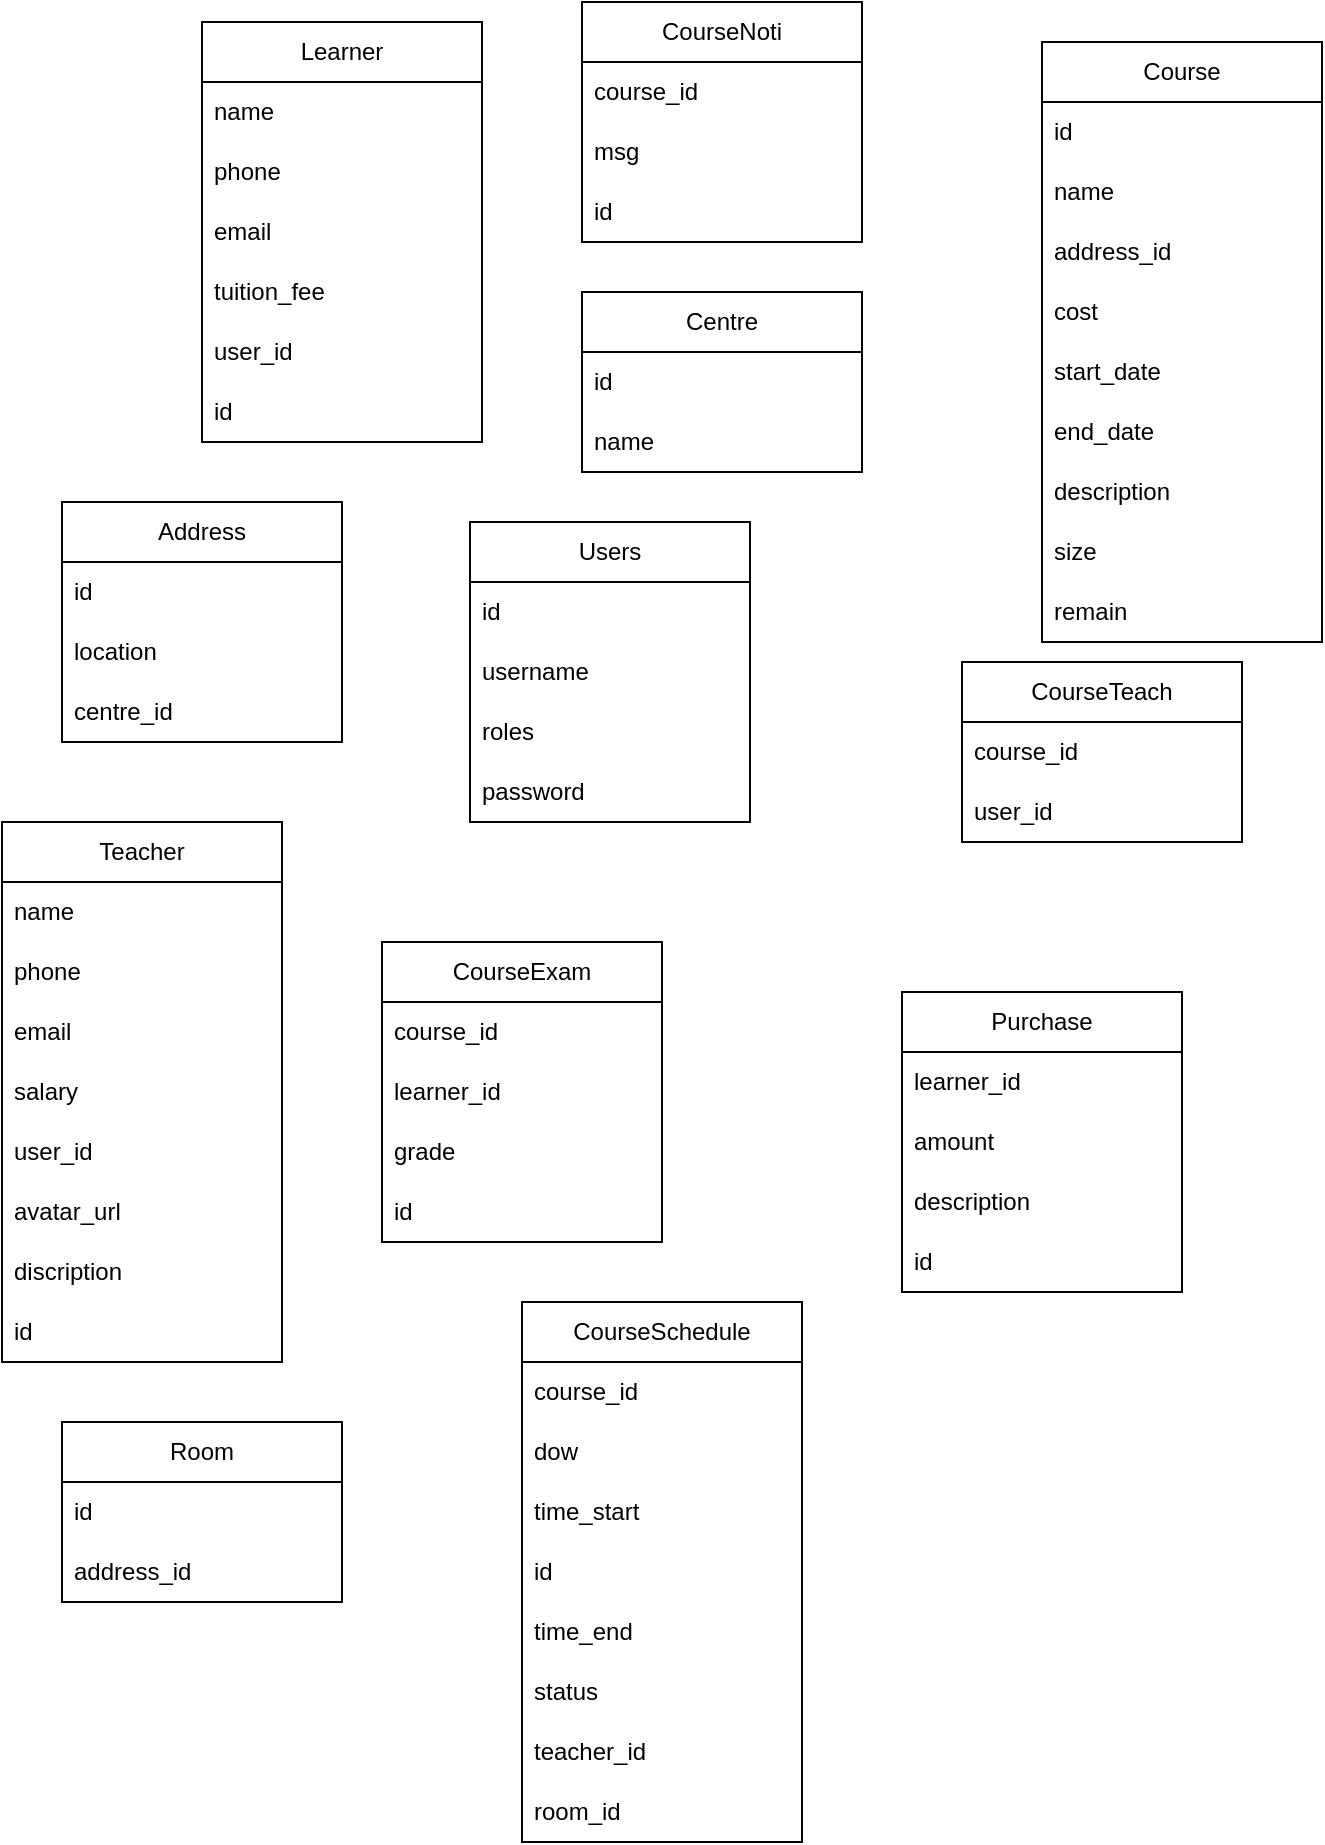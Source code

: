 <mxfile version="20.5.3" type="embed"><diagram id="C5RBs43oDa-KdzZeNtuy" name="Page-1"><mxGraphModel dx="782" dy="354" grid="1" gridSize="10" guides="1" tooltips="1" connect="1" arrows="1" fold="1" page="1" pageScale="1" pageWidth="827" pageHeight="1169" math="0" shadow="0"><root><mxCell id="WIyWlLk6GJQsqaUBKTNV-0"/><mxCell id="WIyWlLk6GJQsqaUBKTNV-1" parent="WIyWlLk6GJQsqaUBKTNV-0"/><mxCell id="IlD4w0ldlLyZ4OkS26fk-3" value="Centre" style="swimlane;fontStyle=0;childLayout=stackLayout;horizontal=1;startSize=30;horizontalStack=0;resizeParent=1;resizeParentMax=0;resizeLast=0;collapsible=1;marginBottom=0;whiteSpace=wrap;html=1;" parent="WIyWlLk6GJQsqaUBKTNV-1" vertex="1"><mxGeometry x="330" y="175" width="140" height="90" as="geometry"/></mxCell><mxCell id="IlD4w0ldlLyZ4OkS26fk-4" value="id" style="text;strokeColor=none;fillColor=none;align=left;verticalAlign=middle;spacingLeft=4;spacingRight=4;overflow=hidden;points=[[0,0.5],[1,0.5]];portConstraint=eastwest;rotatable=0;whiteSpace=wrap;html=1;" parent="IlD4w0ldlLyZ4OkS26fk-3" vertex="1"><mxGeometry y="30" width="140" height="30" as="geometry"/></mxCell><mxCell id="IlD4w0ldlLyZ4OkS26fk-5" value="name" style="text;strokeColor=none;fillColor=none;align=left;verticalAlign=middle;spacingLeft=4;spacingRight=4;overflow=hidden;points=[[0,0.5],[1,0.5]];portConstraint=eastwest;rotatable=0;whiteSpace=wrap;html=1;" parent="IlD4w0ldlLyZ4OkS26fk-3" vertex="1"><mxGeometry y="60" width="140" height="30" as="geometry"/></mxCell><mxCell id="IlD4w0ldlLyZ4OkS26fk-7" value="Address" style="swimlane;fontStyle=0;childLayout=stackLayout;horizontal=1;startSize=30;horizontalStack=0;resizeParent=1;resizeParentMax=0;resizeLast=0;collapsible=1;marginBottom=0;whiteSpace=wrap;html=1;" parent="WIyWlLk6GJQsqaUBKTNV-1" vertex="1"><mxGeometry x="70" y="280" width="140" height="120" as="geometry"><mxRectangle x="110" y="265" width="80" height="30" as="alternateBounds"/></mxGeometry></mxCell><mxCell id="IlD4w0ldlLyZ4OkS26fk-8" value="id" style="text;strokeColor=none;fillColor=none;align=left;verticalAlign=middle;spacingLeft=4;spacingRight=4;overflow=hidden;points=[[0,0.5],[1,0.5]];portConstraint=eastwest;rotatable=0;whiteSpace=wrap;html=1;" parent="IlD4w0ldlLyZ4OkS26fk-7" vertex="1"><mxGeometry y="30" width="140" height="30" as="geometry"/></mxCell><mxCell id="IlD4w0ldlLyZ4OkS26fk-9" value="location" style="text;strokeColor=none;fillColor=none;align=left;verticalAlign=middle;spacingLeft=4;spacingRight=4;overflow=hidden;points=[[0,0.5],[1,0.5]];portConstraint=eastwest;rotatable=0;whiteSpace=wrap;html=1;" parent="IlD4w0ldlLyZ4OkS26fk-7" vertex="1"><mxGeometry y="60" width="140" height="30" as="geometry"/></mxCell><mxCell id="IlD4w0ldlLyZ4OkS26fk-11" value="centre_id" style="text;strokeColor=none;fillColor=none;align=left;verticalAlign=middle;spacingLeft=4;spacingRight=4;overflow=hidden;points=[[0,0.5],[1,0.5]];portConstraint=eastwest;rotatable=0;whiteSpace=wrap;html=1;" parent="IlD4w0ldlLyZ4OkS26fk-7" vertex="1"><mxGeometry y="90" width="140" height="30" as="geometry"/></mxCell><mxCell id="IlD4w0ldlLyZ4OkS26fk-12" value="Teacher" style="swimlane;fontStyle=0;childLayout=stackLayout;horizontal=1;startSize=30;horizontalStack=0;resizeParent=1;resizeParentMax=0;resizeLast=0;collapsible=1;marginBottom=0;whiteSpace=wrap;html=1;" parent="WIyWlLk6GJQsqaUBKTNV-1" vertex="1"><mxGeometry x="40" y="440" width="140" height="270" as="geometry"><mxRectangle x="110" y="265" width="80" height="30" as="alternateBounds"/></mxGeometry></mxCell><mxCell id="IlD4w0ldlLyZ4OkS26fk-14" value="name" style="text;strokeColor=none;fillColor=none;align=left;verticalAlign=middle;spacingLeft=4;spacingRight=4;overflow=hidden;points=[[0,0.5],[1,0.5]];portConstraint=eastwest;rotatable=0;whiteSpace=wrap;html=1;" parent="IlD4w0ldlLyZ4OkS26fk-12" vertex="1"><mxGeometry y="30" width="140" height="30" as="geometry"/></mxCell><mxCell id="IlD4w0ldlLyZ4OkS26fk-15" value="phone" style="text;strokeColor=none;fillColor=none;align=left;verticalAlign=middle;spacingLeft=4;spacingRight=4;overflow=hidden;points=[[0,0.5],[1,0.5]];portConstraint=eastwest;rotatable=0;whiteSpace=wrap;html=1;" parent="IlD4w0ldlLyZ4OkS26fk-12" vertex="1"><mxGeometry y="60" width="140" height="30" as="geometry"/></mxCell><mxCell id="IlD4w0ldlLyZ4OkS26fk-16" value="email" style="text;strokeColor=none;fillColor=none;align=left;verticalAlign=middle;spacingLeft=4;spacingRight=4;overflow=hidden;points=[[0,0.5],[1,0.5]];portConstraint=eastwest;rotatable=0;whiteSpace=wrap;html=1;" parent="IlD4w0ldlLyZ4OkS26fk-12" vertex="1"><mxGeometry y="90" width="140" height="30" as="geometry"/></mxCell><mxCell id="IlD4w0ldlLyZ4OkS26fk-17" value="salary" style="text;strokeColor=none;fillColor=none;align=left;verticalAlign=middle;spacingLeft=4;spacingRight=4;overflow=hidden;points=[[0,0.5],[1,0.5]];portConstraint=eastwest;rotatable=0;whiteSpace=wrap;html=1;" parent="IlD4w0ldlLyZ4OkS26fk-12" vertex="1"><mxGeometry y="120" width="140" height="30" as="geometry"/></mxCell><mxCell id="IlD4w0ldlLyZ4OkS26fk-50" value="user_id" style="text;strokeColor=none;fillColor=none;align=left;verticalAlign=middle;spacingLeft=4;spacingRight=4;overflow=hidden;points=[[0,0.5],[1,0.5]];portConstraint=eastwest;rotatable=0;whiteSpace=wrap;html=1;" parent="IlD4w0ldlLyZ4OkS26fk-12" vertex="1"><mxGeometry y="150" width="140" height="30" as="geometry"/></mxCell><mxCell id="IlD4w0ldlLyZ4OkS26fk-71" value="avatar_url" style="text;strokeColor=none;fillColor=none;align=left;verticalAlign=middle;spacingLeft=4;spacingRight=4;overflow=hidden;points=[[0,0.5],[1,0.5]];portConstraint=eastwest;rotatable=0;whiteSpace=wrap;html=1;" parent="IlD4w0ldlLyZ4OkS26fk-12" vertex="1"><mxGeometry y="180" width="140" height="30" as="geometry"/></mxCell><mxCell id="IlD4w0ldlLyZ4OkS26fk-72" value="discription" style="text;strokeColor=none;fillColor=none;align=left;verticalAlign=middle;spacingLeft=4;spacingRight=4;overflow=hidden;points=[[0,0.5],[1,0.5]];portConstraint=eastwest;rotatable=0;whiteSpace=wrap;html=1;" parent="IlD4w0ldlLyZ4OkS26fk-12" vertex="1"><mxGeometry y="210" width="140" height="30" as="geometry"/></mxCell><mxCell id="2" value="id" style="text;strokeColor=none;fillColor=none;align=left;verticalAlign=middle;spacingLeft=4;spacingRight=4;overflow=hidden;points=[[0,0.5],[1,0.5]];portConstraint=eastwest;rotatable=0;whiteSpace=wrap;html=1;" parent="IlD4w0ldlLyZ4OkS26fk-12" vertex="1"><mxGeometry y="240" width="140" height="30" as="geometry"/></mxCell><mxCell id="IlD4w0ldlLyZ4OkS26fk-18" value="Learner" style="swimlane;fontStyle=0;childLayout=stackLayout;horizontal=1;startSize=30;horizontalStack=0;resizeParent=1;resizeParentMax=0;resizeLast=0;collapsible=1;marginBottom=0;whiteSpace=wrap;html=1;" parent="WIyWlLk6GJQsqaUBKTNV-1" vertex="1"><mxGeometry x="140" y="40" width="140" height="210" as="geometry"/></mxCell><mxCell id="IlD4w0ldlLyZ4OkS26fk-20" value="name" style="text;strokeColor=none;fillColor=none;align=left;verticalAlign=middle;spacingLeft=4;spacingRight=4;overflow=hidden;points=[[0,0.5],[1,0.5]];portConstraint=eastwest;rotatable=0;whiteSpace=wrap;html=1;" parent="IlD4w0ldlLyZ4OkS26fk-18" vertex="1"><mxGeometry y="30" width="140" height="30" as="geometry"/></mxCell><mxCell id="IlD4w0ldlLyZ4OkS26fk-21" value="phone" style="text;strokeColor=none;fillColor=none;align=left;verticalAlign=middle;spacingLeft=4;spacingRight=4;overflow=hidden;points=[[0,0.5],[1,0.5]];portConstraint=eastwest;rotatable=0;whiteSpace=wrap;html=1;" parent="IlD4w0ldlLyZ4OkS26fk-18" vertex="1"><mxGeometry y="60" width="140" height="30" as="geometry"/></mxCell><mxCell id="IlD4w0ldlLyZ4OkS26fk-23" value="email" style="text;strokeColor=none;fillColor=none;align=left;verticalAlign=middle;spacingLeft=4;spacingRight=4;overflow=hidden;points=[[0,0.5],[1,0.5]];portConstraint=eastwest;rotatable=0;whiteSpace=wrap;html=1;" parent="IlD4w0ldlLyZ4OkS26fk-18" vertex="1"><mxGeometry y="90" width="140" height="30" as="geometry"/></mxCell><mxCell id="IlD4w0ldlLyZ4OkS26fk-24" value="tuition_fee" style="text;strokeColor=none;fillColor=none;align=left;verticalAlign=middle;spacingLeft=4;spacingRight=4;overflow=hidden;points=[[0,0.5],[1,0.5]];portConstraint=eastwest;rotatable=0;whiteSpace=wrap;html=1;" parent="IlD4w0ldlLyZ4OkS26fk-18" vertex="1"><mxGeometry y="120" width="140" height="30" as="geometry"/></mxCell><mxCell id="IlD4w0ldlLyZ4OkS26fk-49" value="user_id" style="text;strokeColor=none;fillColor=none;align=left;verticalAlign=middle;spacingLeft=4;spacingRight=4;overflow=hidden;points=[[0,0.5],[1,0.5]];portConstraint=eastwest;rotatable=0;whiteSpace=wrap;html=1;" parent="IlD4w0ldlLyZ4OkS26fk-18" vertex="1"><mxGeometry y="150" width="140" height="30" as="geometry"/></mxCell><mxCell id="0" value="id" style="text;strokeColor=none;fillColor=none;align=left;verticalAlign=middle;spacingLeft=4;spacingRight=4;overflow=hidden;points=[[0,0.5],[1,0.5]];portConstraint=eastwest;rotatable=0;whiteSpace=wrap;html=1;" parent="IlD4w0ldlLyZ4OkS26fk-18" vertex="1"><mxGeometry y="180" width="140" height="30" as="geometry"/></mxCell><mxCell id="IlD4w0ldlLyZ4OkS26fk-25" value="Course" style="swimlane;fontStyle=0;childLayout=stackLayout;horizontal=1;startSize=30;horizontalStack=0;resizeParent=1;resizeParentMax=0;resizeLast=0;collapsible=1;marginBottom=0;whiteSpace=wrap;html=1;" parent="WIyWlLk6GJQsqaUBKTNV-1" vertex="1"><mxGeometry x="560" y="50" width="140" height="300" as="geometry"/></mxCell><mxCell id="IlD4w0ldlLyZ4OkS26fk-26" value="id" style="text;strokeColor=none;fillColor=none;align=left;verticalAlign=middle;spacingLeft=4;spacingRight=4;overflow=hidden;points=[[0,0.5],[1,0.5]];portConstraint=eastwest;rotatable=0;whiteSpace=wrap;html=1;" parent="IlD4w0ldlLyZ4OkS26fk-25" vertex="1"><mxGeometry y="30" width="140" height="30" as="geometry"/></mxCell><mxCell id="IlD4w0ldlLyZ4OkS26fk-27" value="name" style="text;strokeColor=none;fillColor=none;align=left;verticalAlign=middle;spacingLeft=4;spacingRight=4;overflow=hidden;points=[[0,0.5],[1,0.5]];portConstraint=eastwest;rotatable=0;whiteSpace=wrap;html=1;" parent="IlD4w0ldlLyZ4OkS26fk-25" vertex="1"><mxGeometry y="60" width="140" height="30" as="geometry"/></mxCell><mxCell id="IlD4w0ldlLyZ4OkS26fk-28" value="address_id" style="text;strokeColor=none;fillColor=none;align=left;verticalAlign=middle;spacingLeft=4;spacingRight=4;overflow=hidden;points=[[0,0.5],[1,0.5]];portConstraint=eastwest;rotatable=0;whiteSpace=wrap;html=1;" parent="IlD4w0ldlLyZ4OkS26fk-25" vertex="1"><mxGeometry y="90" width="140" height="30" as="geometry"/></mxCell><mxCell id="IlD4w0ldlLyZ4OkS26fk-30" value="cost" style="text;strokeColor=none;fillColor=none;align=left;verticalAlign=middle;spacingLeft=4;spacingRight=4;overflow=hidden;points=[[0,0.5],[1,0.5]];portConstraint=eastwest;rotatable=0;whiteSpace=wrap;html=1;" parent="IlD4w0ldlLyZ4OkS26fk-25" vertex="1"><mxGeometry y="120" width="140" height="30" as="geometry"/></mxCell><mxCell id="IlD4w0ldlLyZ4OkS26fk-40" value="start_date&lt;br&gt;" style="text;strokeColor=none;fillColor=none;align=left;verticalAlign=middle;spacingLeft=4;spacingRight=4;overflow=hidden;points=[[0,0.5],[1,0.5]];portConstraint=eastwest;rotatable=0;whiteSpace=wrap;html=1;" parent="IlD4w0ldlLyZ4OkS26fk-25" vertex="1"><mxGeometry y="150" width="140" height="30" as="geometry"/></mxCell><mxCell id="IlD4w0ldlLyZ4OkS26fk-41" value="end_date&lt;br&gt;" style="text;strokeColor=none;fillColor=none;align=left;verticalAlign=middle;spacingLeft=4;spacingRight=4;overflow=hidden;points=[[0,0.5],[1,0.5]];portConstraint=eastwest;rotatable=0;whiteSpace=wrap;html=1;" parent="IlD4w0ldlLyZ4OkS26fk-25" vertex="1"><mxGeometry y="180" width="140" height="30" as="geometry"/></mxCell><mxCell id="IlD4w0ldlLyZ4OkS26fk-42" value="description" style="text;strokeColor=none;fillColor=none;align=left;verticalAlign=middle;spacingLeft=4;spacingRight=4;overflow=hidden;points=[[0,0.5],[1,0.5]];portConstraint=eastwest;rotatable=0;whiteSpace=wrap;html=1;" parent="IlD4w0ldlLyZ4OkS26fk-25" vertex="1"><mxGeometry y="210" width="140" height="30" as="geometry"/></mxCell><mxCell id="20" value="size" style="text;strokeColor=none;fillColor=none;align=left;verticalAlign=middle;spacingLeft=4;spacingRight=4;overflow=hidden;points=[[0,0.5],[1,0.5]];portConstraint=eastwest;rotatable=0;whiteSpace=wrap;html=1;" vertex="1" parent="IlD4w0ldlLyZ4OkS26fk-25"><mxGeometry y="240" width="140" height="30" as="geometry"/></mxCell><mxCell id="22" value="remain" style="text;strokeColor=none;fillColor=none;align=left;verticalAlign=middle;spacingLeft=4;spacingRight=4;overflow=hidden;points=[[0,0.5],[1,0.5]];portConstraint=eastwest;rotatable=0;whiteSpace=wrap;html=1;" vertex="1" parent="IlD4w0ldlLyZ4OkS26fk-25"><mxGeometry y="270" width="140" height="30" as="geometry"/></mxCell><mxCell id="IlD4w0ldlLyZ4OkS26fk-37" value="CourseTeach" style="swimlane;fontStyle=0;childLayout=stackLayout;horizontal=1;startSize=30;horizontalStack=0;resizeParent=1;resizeParentMax=0;resizeLast=0;collapsible=1;marginBottom=0;whiteSpace=wrap;html=1;" parent="WIyWlLk6GJQsqaUBKTNV-1" vertex="1"><mxGeometry x="520" y="360" width="140" height="90" as="geometry"/></mxCell><mxCell id="IlD4w0ldlLyZ4OkS26fk-38" value="course_id" style="text;strokeColor=none;fillColor=none;align=left;verticalAlign=middle;spacingLeft=4;spacingRight=4;overflow=hidden;points=[[0,0.5],[1,0.5]];portConstraint=eastwest;rotatable=0;whiteSpace=wrap;html=1;" parent="IlD4w0ldlLyZ4OkS26fk-37" vertex="1"><mxGeometry y="30" width="140" height="30" as="geometry"/></mxCell><mxCell id="IlD4w0ldlLyZ4OkS26fk-39" value="user_id" style="text;strokeColor=none;fillColor=none;align=left;verticalAlign=middle;spacingLeft=4;spacingRight=4;overflow=hidden;points=[[0,0.5],[1,0.5]];portConstraint=eastwest;rotatable=0;whiteSpace=wrap;html=1;" parent="IlD4w0ldlLyZ4OkS26fk-37" vertex="1"><mxGeometry y="60" width="140" height="30" as="geometry"/></mxCell><mxCell id="IlD4w0ldlLyZ4OkS26fk-46" value="Users" style="swimlane;fontStyle=0;childLayout=stackLayout;horizontal=1;startSize=30;horizontalStack=0;resizeParent=1;resizeParentMax=0;resizeLast=0;collapsible=1;marginBottom=0;whiteSpace=wrap;html=1;" parent="WIyWlLk6GJQsqaUBKTNV-1" vertex="1"><mxGeometry x="274" y="290" width="140" height="150" as="geometry"/></mxCell><mxCell id="IlD4w0ldlLyZ4OkS26fk-47" value="id" style="text;strokeColor=none;fillColor=none;align=left;verticalAlign=middle;spacingLeft=4;spacingRight=4;overflow=hidden;points=[[0,0.5],[1,0.5]];portConstraint=eastwest;rotatable=0;whiteSpace=wrap;html=1;" parent="IlD4w0ldlLyZ4OkS26fk-46" vertex="1"><mxGeometry y="30" width="140" height="30" as="geometry"/></mxCell><mxCell id="IlD4w0ldlLyZ4OkS26fk-48" value="username" style="text;strokeColor=none;fillColor=none;align=left;verticalAlign=middle;spacingLeft=4;spacingRight=4;overflow=hidden;points=[[0,0.5],[1,0.5]];portConstraint=eastwest;rotatable=0;whiteSpace=wrap;html=1;" parent="IlD4w0ldlLyZ4OkS26fk-46" vertex="1"><mxGeometry y="60" width="140" height="30" as="geometry"/></mxCell><mxCell id="IlD4w0ldlLyZ4OkS26fk-51" value="roles" style="text;strokeColor=none;fillColor=none;align=left;verticalAlign=middle;spacingLeft=4;spacingRight=4;overflow=hidden;points=[[0,0.5],[1,0.5]];portConstraint=eastwest;rotatable=0;whiteSpace=wrap;html=1;" parent="IlD4w0ldlLyZ4OkS26fk-46" vertex="1"><mxGeometry y="90" width="140" height="30" as="geometry"/></mxCell><mxCell id="IlD4w0ldlLyZ4OkS26fk-52" value="password" style="text;strokeColor=none;fillColor=none;align=left;verticalAlign=middle;spacingLeft=4;spacingRight=4;overflow=hidden;points=[[0,0.5],[1,0.5]];portConstraint=eastwest;rotatable=0;whiteSpace=wrap;html=1;" parent="IlD4w0ldlLyZ4OkS26fk-46" vertex="1"><mxGeometry y="120" width="140" height="30" as="geometry"/></mxCell><mxCell id="IlD4w0ldlLyZ4OkS26fk-55" value="CourseNoti" style="swimlane;fontStyle=0;childLayout=stackLayout;horizontal=1;startSize=30;horizontalStack=0;resizeParent=1;resizeParentMax=0;resizeLast=0;collapsible=1;marginBottom=0;whiteSpace=wrap;html=1;" parent="WIyWlLk6GJQsqaUBKTNV-1" vertex="1"><mxGeometry x="330" y="30" width="140" height="120" as="geometry"/></mxCell><mxCell id="IlD4w0ldlLyZ4OkS26fk-56" value="course_id" style="text;strokeColor=none;fillColor=none;align=left;verticalAlign=middle;spacingLeft=4;spacingRight=4;overflow=hidden;points=[[0,0.5],[1,0.5]];portConstraint=eastwest;rotatable=0;whiteSpace=wrap;html=1;" parent="IlD4w0ldlLyZ4OkS26fk-55" vertex="1"><mxGeometry y="30" width="140" height="30" as="geometry"/></mxCell><mxCell id="IlD4w0ldlLyZ4OkS26fk-58" value="msg" style="text;strokeColor=none;fillColor=none;align=left;verticalAlign=middle;spacingLeft=4;spacingRight=4;overflow=hidden;points=[[0,0.5],[1,0.5]];portConstraint=eastwest;rotatable=0;whiteSpace=wrap;html=1;" parent="IlD4w0ldlLyZ4OkS26fk-55" vertex="1"><mxGeometry y="60" width="140" height="30" as="geometry"/></mxCell><mxCell id="4" value="id" style="text;strokeColor=none;fillColor=none;align=left;verticalAlign=middle;spacingLeft=4;spacingRight=4;overflow=hidden;points=[[0,0.5],[1,0.5]];portConstraint=eastwest;rotatable=0;whiteSpace=wrap;html=1;" parent="IlD4w0ldlLyZ4OkS26fk-55" vertex="1"><mxGeometry y="90" width="140" height="30" as="geometry"/></mxCell><mxCell id="IlD4w0ldlLyZ4OkS26fk-61" value="CourseExam" style="swimlane;fontStyle=0;childLayout=stackLayout;horizontal=1;startSize=30;horizontalStack=0;resizeParent=1;resizeParentMax=0;resizeLast=0;collapsible=1;marginBottom=0;whiteSpace=wrap;html=1;" parent="WIyWlLk6GJQsqaUBKTNV-1" vertex="1"><mxGeometry x="230" y="500" width="140" height="150" as="geometry"/></mxCell><mxCell id="IlD4w0ldlLyZ4OkS26fk-62" value="course_id" style="text;strokeColor=none;fillColor=none;align=left;verticalAlign=middle;spacingLeft=4;spacingRight=4;overflow=hidden;points=[[0,0.5],[1,0.5]];portConstraint=eastwest;rotatable=0;whiteSpace=wrap;html=1;" parent="IlD4w0ldlLyZ4OkS26fk-61" vertex="1"><mxGeometry y="30" width="140" height="30" as="geometry"/></mxCell><mxCell id="IlD4w0ldlLyZ4OkS26fk-63" value="learner_id" style="text;strokeColor=none;fillColor=none;align=left;verticalAlign=middle;spacingLeft=4;spacingRight=4;overflow=hidden;points=[[0,0.5],[1,0.5]];portConstraint=eastwest;rotatable=0;whiteSpace=wrap;html=1;" parent="IlD4w0ldlLyZ4OkS26fk-61" vertex="1"><mxGeometry y="60" width="140" height="30" as="geometry"/></mxCell><mxCell id="IlD4w0ldlLyZ4OkS26fk-64" value="grade" style="text;strokeColor=none;fillColor=none;align=left;verticalAlign=middle;spacingLeft=4;spacingRight=4;overflow=hidden;points=[[0,0.5],[1,0.5]];portConstraint=eastwest;rotatable=0;whiteSpace=wrap;html=1;" parent="IlD4w0ldlLyZ4OkS26fk-61" vertex="1"><mxGeometry y="90" width="140" height="30" as="geometry"/></mxCell><mxCell id="3" value="id" style="text;strokeColor=none;fillColor=none;align=left;verticalAlign=middle;spacingLeft=4;spacingRight=4;overflow=hidden;points=[[0,0.5],[1,0.5]];portConstraint=eastwest;rotatable=0;whiteSpace=wrap;html=1;" parent="IlD4w0ldlLyZ4OkS26fk-61" vertex="1"><mxGeometry y="120" width="140" height="30" as="geometry"/></mxCell><mxCell id="IlD4w0ldlLyZ4OkS26fk-65" value="Purchase" style="swimlane;fontStyle=0;childLayout=stackLayout;horizontal=1;startSize=30;horizontalStack=0;resizeParent=1;resizeParentMax=0;resizeLast=0;collapsible=1;marginBottom=0;whiteSpace=wrap;html=1;" parent="WIyWlLk6GJQsqaUBKTNV-1" vertex="1"><mxGeometry x="490" y="525" width="140" height="150" as="geometry"/></mxCell><mxCell id="IlD4w0ldlLyZ4OkS26fk-67" value="learner_id" style="text;strokeColor=none;fillColor=none;align=left;verticalAlign=middle;spacingLeft=4;spacingRight=4;overflow=hidden;points=[[0,0.5],[1,0.5]];portConstraint=eastwest;rotatable=0;whiteSpace=wrap;html=1;" parent="IlD4w0ldlLyZ4OkS26fk-65" vertex="1"><mxGeometry y="30" width="140" height="30" as="geometry"/></mxCell><mxCell id="IlD4w0ldlLyZ4OkS26fk-68" value="amount" style="text;strokeColor=none;fillColor=none;align=left;verticalAlign=middle;spacingLeft=4;spacingRight=4;overflow=hidden;points=[[0,0.5],[1,0.5]];portConstraint=eastwest;rotatable=0;whiteSpace=wrap;html=1;" parent="IlD4w0ldlLyZ4OkS26fk-65" vertex="1"><mxGeometry y="60" width="140" height="30" as="geometry"/></mxCell><mxCell id="IlD4w0ldlLyZ4OkS26fk-70" value="description" style="text;strokeColor=none;fillColor=none;align=left;verticalAlign=middle;spacingLeft=4;spacingRight=4;overflow=hidden;points=[[0,0.5],[1,0.5]];portConstraint=eastwest;rotatable=0;whiteSpace=wrap;html=1;" parent="IlD4w0ldlLyZ4OkS26fk-65" vertex="1"><mxGeometry y="90" width="140" height="30" as="geometry"/></mxCell><mxCell id="1" value="id" style="text;strokeColor=none;fillColor=none;align=left;verticalAlign=middle;spacingLeft=4;spacingRight=4;overflow=hidden;points=[[0,0.5],[1,0.5]];portConstraint=eastwest;rotatable=0;whiteSpace=wrap;html=1;" parent="IlD4w0ldlLyZ4OkS26fk-65" vertex="1"><mxGeometry y="120" width="140" height="30" as="geometry"/></mxCell><mxCell id="5" value="CourseSchedule" style="swimlane;fontStyle=0;childLayout=stackLayout;horizontal=1;startSize=30;horizontalStack=0;resizeParent=1;resizeParentMax=0;resizeLast=0;collapsible=1;marginBottom=0;whiteSpace=wrap;html=1;" parent="WIyWlLk6GJQsqaUBKTNV-1" vertex="1"><mxGeometry x="300" y="680" width="140" height="270" as="geometry"/></mxCell><mxCell id="6" value="course_id" style="text;strokeColor=none;fillColor=none;align=left;verticalAlign=middle;spacingLeft=4;spacingRight=4;overflow=hidden;points=[[0,0.5],[1,0.5]];portConstraint=eastwest;rotatable=0;whiteSpace=wrap;html=1;" parent="5" vertex="1"><mxGeometry y="30" width="140" height="30" as="geometry"/></mxCell><mxCell id="7" value="dow" style="text;strokeColor=none;fillColor=none;align=left;verticalAlign=middle;spacingLeft=4;spacingRight=4;overflow=hidden;points=[[0,0.5],[1,0.5]];portConstraint=eastwest;rotatable=0;whiteSpace=wrap;html=1;" parent="5" vertex="1"><mxGeometry y="60" width="140" height="30" as="geometry"/></mxCell><mxCell id="8" value="time_start" style="text;strokeColor=none;fillColor=none;align=left;verticalAlign=middle;spacingLeft=4;spacingRight=4;overflow=hidden;points=[[0,0.5],[1,0.5]];portConstraint=eastwest;rotatable=0;whiteSpace=wrap;html=1;" parent="5" vertex="1"><mxGeometry y="90" width="140" height="30" as="geometry"/></mxCell><mxCell id="9" value="id" style="text;strokeColor=none;fillColor=none;align=left;verticalAlign=middle;spacingLeft=4;spacingRight=4;overflow=hidden;points=[[0,0.5],[1,0.5]];portConstraint=eastwest;rotatable=0;whiteSpace=wrap;html=1;" parent="5" vertex="1"><mxGeometry y="120" width="140" height="30" as="geometry"/></mxCell><mxCell id="10" value="time_end" style="text;strokeColor=none;fillColor=none;align=left;verticalAlign=middle;spacingLeft=4;spacingRight=4;overflow=hidden;points=[[0,0.5],[1,0.5]];portConstraint=eastwest;rotatable=0;whiteSpace=wrap;html=1;" parent="5" vertex="1"><mxGeometry y="150" width="140" height="30" as="geometry"/></mxCell><mxCell id="11" value="status" style="text;strokeColor=none;fillColor=none;align=left;verticalAlign=middle;spacingLeft=4;spacingRight=4;overflow=hidden;points=[[0,0.5],[1,0.5]];portConstraint=eastwest;rotatable=0;whiteSpace=wrap;html=1;" parent="5" vertex="1"><mxGeometry y="180" width="140" height="30" as="geometry"/></mxCell><mxCell id="12" value="teacher_id" style="text;strokeColor=none;fillColor=none;align=left;verticalAlign=middle;spacingLeft=4;spacingRight=4;overflow=hidden;points=[[0,0.5],[1,0.5]];portConstraint=eastwest;rotatable=0;whiteSpace=wrap;html=1;" vertex="1" parent="5"><mxGeometry y="210" width="140" height="30" as="geometry"/></mxCell><mxCell id="14" value="room_id" style="text;strokeColor=none;fillColor=none;align=left;verticalAlign=middle;spacingLeft=4;spacingRight=4;overflow=hidden;points=[[0,0.5],[1,0.5]];portConstraint=eastwest;rotatable=0;whiteSpace=wrap;html=1;" vertex="1" parent="5"><mxGeometry y="240" width="140" height="30" as="geometry"/></mxCell><mxCell id="15" value="Room" style="swimlane;fontStyle=0;childLayout=stackLayout;horizontal=1;startSize=30;horizontalStack=0;resizeParent=1;resizeParentMax=0;resizeLast=0;collapsible=1;marginBottom=0;whiteSpace=wrap;html=1;" vertex="1" parent="WIyWlLk6GJQsqaUBKTNV-1"><mxGeometry x="70" y="740" width="140" height="90" as="geometry"/></mxCell><mxCell id="16" value="id" style="text;strokeColor=none;fillColor=none;align=left;verticalAlign=middle;spacingLeft=4;spacingRight=4;overflow=hidden;points=[[0,0.5],[1,0.5]];portConstraint=eastwest;rotatable=0;whiteSpace=wrap;html=1;" vertex="1" parent="15"><mxGeometry y="30" width="140" height="30" as="geometry"/></mxCell><mxCell id="17" value="address_id" style="text;strokeColor=none;fillColor=none;align=left;verticalAlign=middle;spacingLeft=4;spacingRight=4;overflow=hidden;points=[[0,0.5],[1,0.5]];portConstraint=eastwest;rotatable=0;whiteSpace=wrap;html=1;" vertex="1" parent="15"><mxGeometry y="60" width="140" height="30" as="geometry"/></mxCell></root></mxGraphModel></diagram></mxfile>
